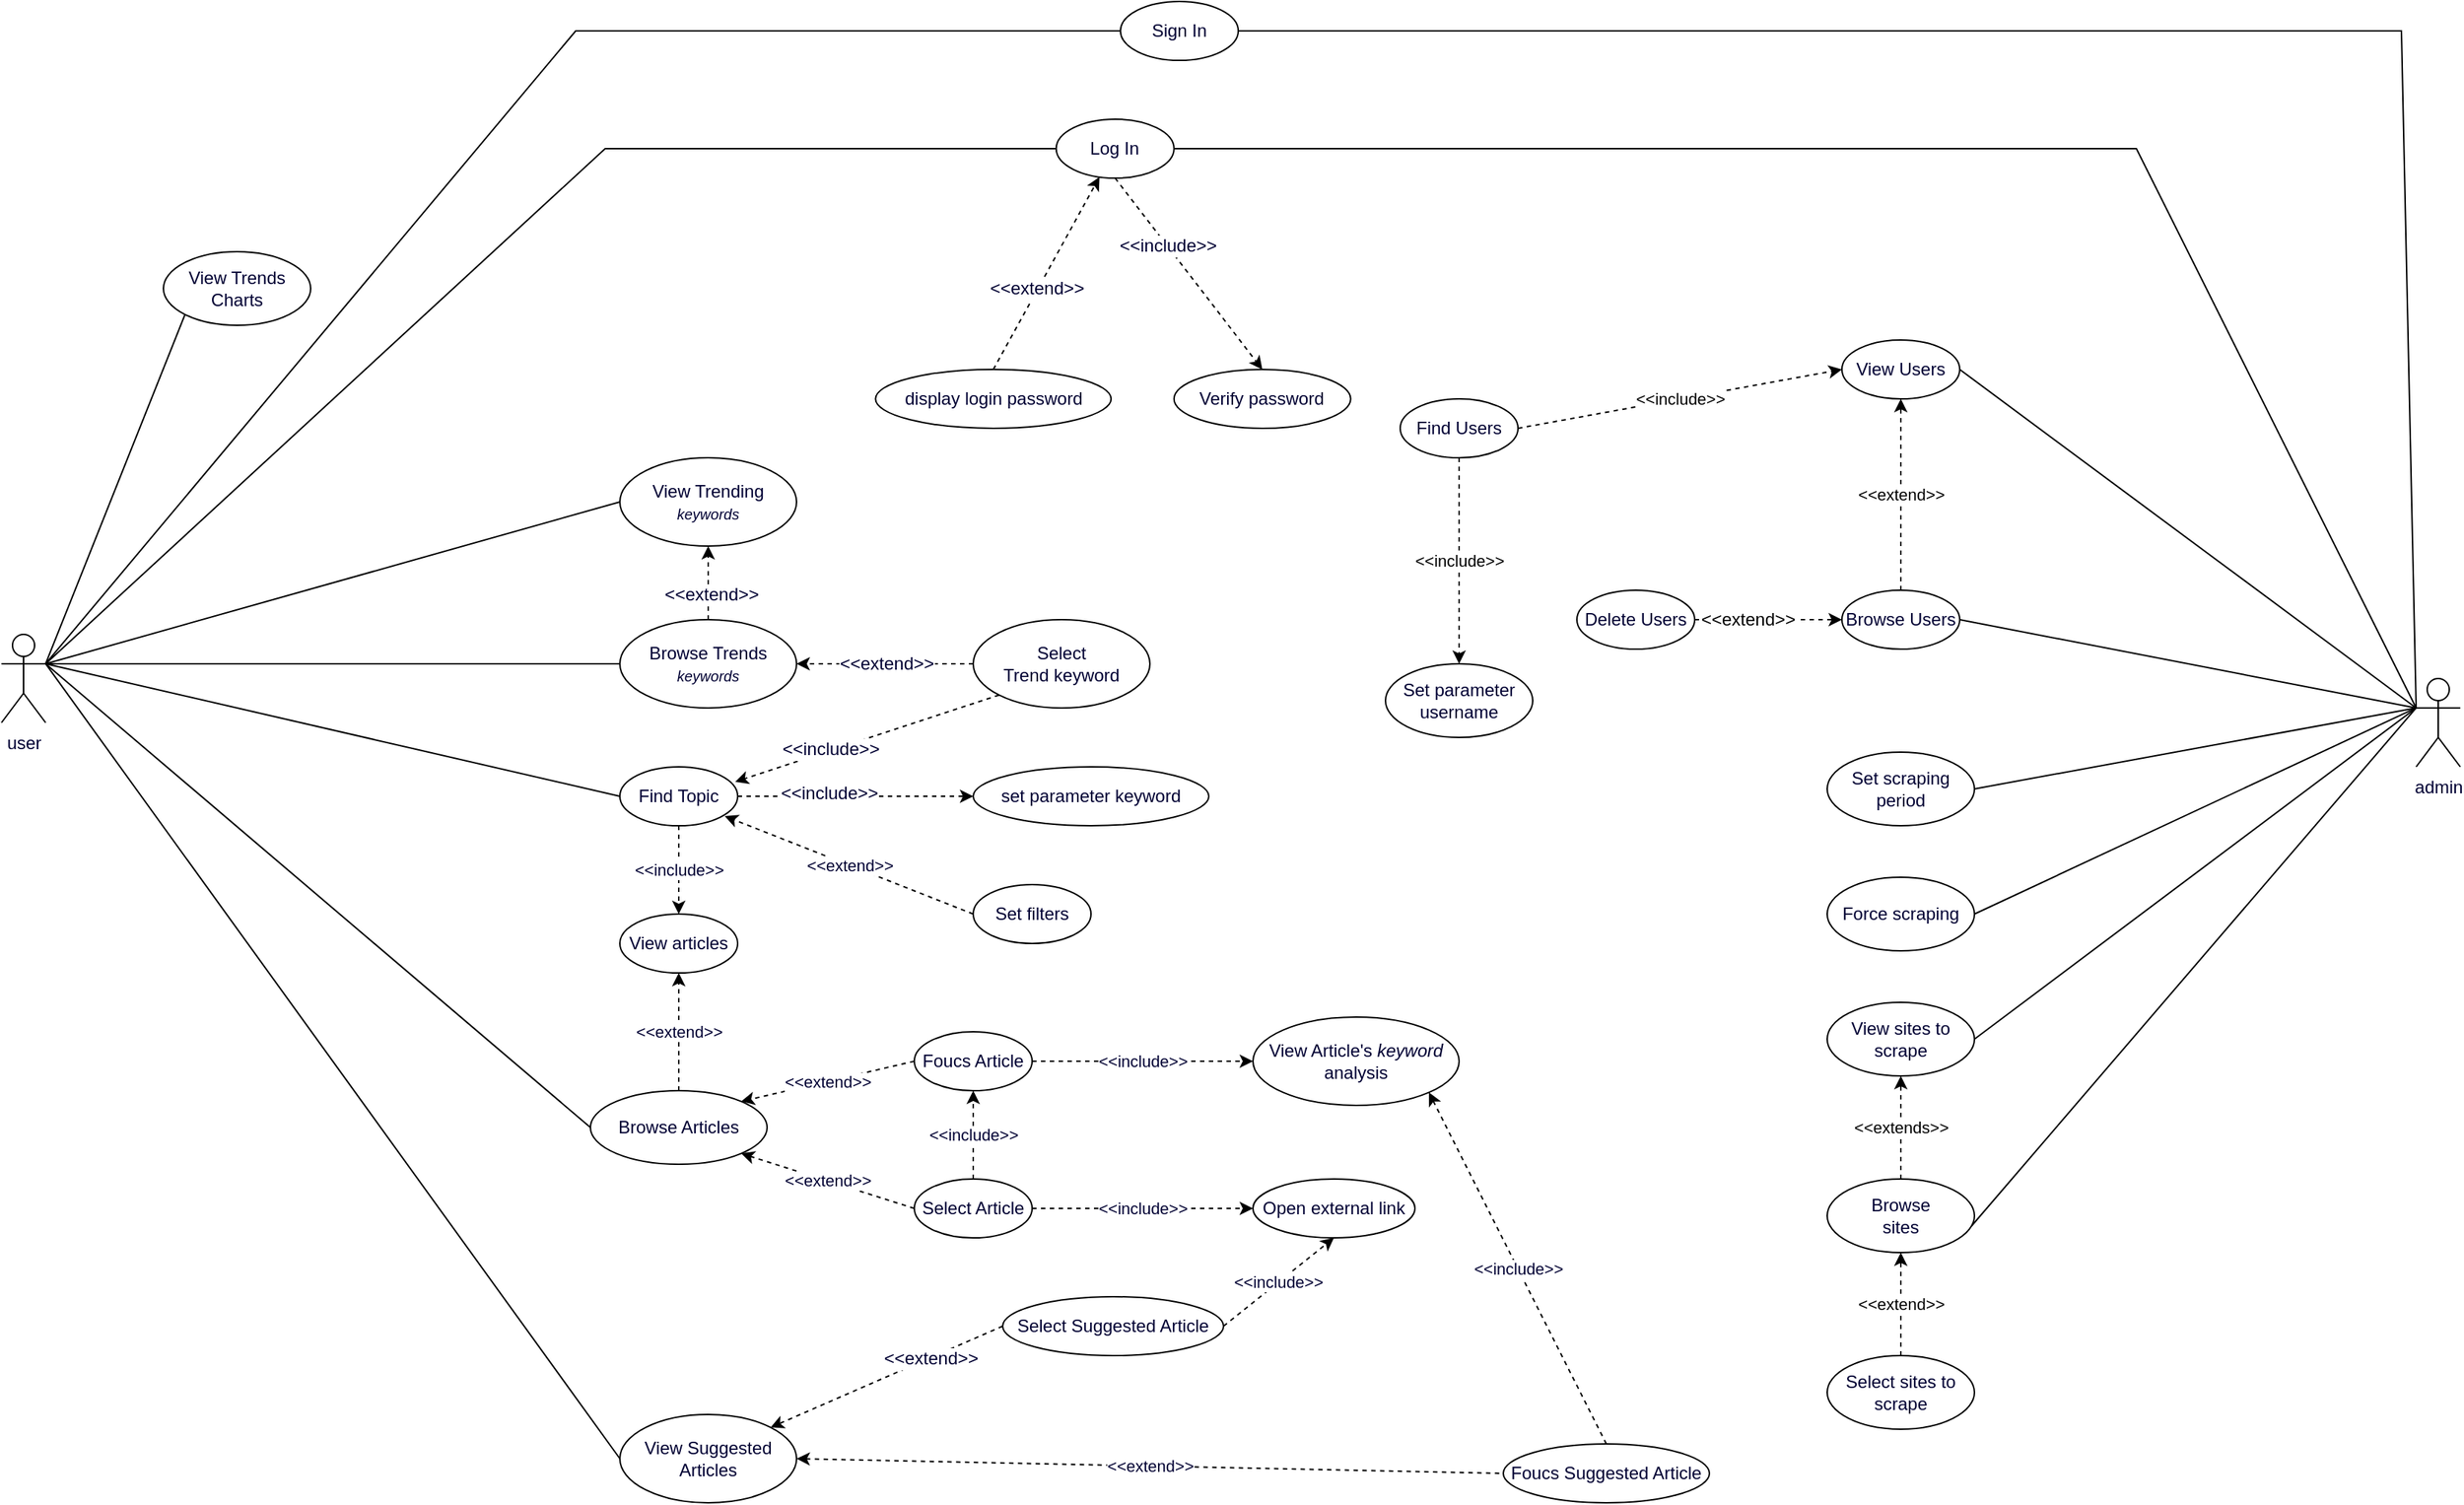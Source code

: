 <mxfile version="12.4.3" type="github" pages="1"><diagram id="ZAgGAIi3dmVIeflnCfv2" name="Page-1"><mxGraphModel dx="3718" dy="1674" grid="1" gridSize="10" guides="1" tooltips="1" connect="1" arrows="1" fold="1" page="1" pageScale="1" pageWidth="827" pageHeight="1169" math="0" shadow="0"><root><mxCell id="0"/><mxCell id="1" parent="0"/><mxCell id="CP3oCDRxCd9tqITZmoJh-10" style="rounded=0;orthogonalLoop=1;jettySize=auto;html=1;entryX=0;entryY=0.5;entryDx=0;entryDy=0;exitX=1;exitY=0.333;exitDx=0;exitDy=0;exitPerimeter=0;endArrow=none;endFill=0;fontColor=#000033;" parent="1" source="CP3oCDRxCd9tqITZmoJh-8" target="CP3oCDRxCd9tqITZmoJh-9" edge="1"><mxGeometry relative="1" as="geometry"><mxPoint x="100" y="280" as="sourcePoint"/><Array as="points"><mxPoint x="130" y="80"/></Array></mxGeometry></mxCell><mxCell id="CP3oCDRxCd9tqITZmoJh-12" style="edgeStyle=none;rounded=0;orthogonalLoop=1;jettySize=auto;html=1;exitX=1;exitY=0.333;exitDx=0;exitDy=0;exitPerimeter=0;entryX=0;entryY=0.5;entryDx=0;entryDy=0;endArrow=none;endFill=0;fontColor=#000033;" parent="1" source="CP3oCDRxCd9tqITZmoJh-8" target="CP3oCDRxCd9tqITZmoJh-11" edge="1"><mxGeometry relative="1" as="geometry"><Array as="points"><mxPoint x="150" y="160"/></Array></mxGeometry></mxCell><mxCell id="CP3oCDRxCd9tqITZmoJh-14" style="edgeStyle=none;rounded=0;orthogonalLoop=1;jettySize=auto;html=1;exitX=1;exitY=0.333;exitDx=0;exitDy=0;exitPerimeter=0;entryX=0;entryY=0.5;entryDx=0;entryDy=0;endArrow=none;endFill=0;fontColor=#000033;" parent="1" source="CP3oCDRxCd9tqITZmoJh-8" target="CP3oCDRxCd9tqITZmoJh-13" edge="1"><mxGeometry relative="1" as="geometry"/></mxCell><mxCell id="CP3oCDRxCd9tqITZmoJh-25" style="edgeStyle=none;rounded=0;orthogonalLoop=1;jettySize=auto;html=1;exitX=1;exitY=0.333;exitDx=0;exitDy=0;exitPerimeter=0;entryX=0;entryY=0.5;entryDx=0;entryDy=0;endArrow=none;endFill=0;fontColor=#000033;" parent="1" source="CP3oCDRxCd9tqITZmoJh-8" target="CP3oCDRxCd9tqITZmoJh-23" edge="1"><mxGeometry relative="1" as="geometry"/></mxCell><mxCell id="CP3oCDRxCd9tqITZmoJh-32" style="edgeStyle=none;rounded=0;orthogonalLoop=1;jettySize=auto;html=1;exitX=1;exitY=0.333;exitDx=0;exitDy=0;exitPerimeter=0;entryX=0;entryY=0.5;entryDx=0;entryDy=0;startArrow=none;startFill=0;endArrow=none;endFill=0;fontColor=#000033;" parent="1" source="CP3oCDRxCd9tqITZmoJh-8" target="CP3oCDRxCd9tqITZmoJh-31" edge="1"><mxGeometry relative="1" as="geometry"/></mxCell><mxCell id="CP3oCDRxCd9tqITZmoJh-45" style="edgeStyle=none;rounded=0;orthogonalLoop=1;jettySize=auto;html=1;exitX=1;exitY=0.333;exitDx=0;exitDy=0;exitPerimeter=0;entryX=0;entryY=0.5;entryDx=0;entryDy=0;startArrow=none;startFill=0;endArrow=none;endFill=0;fontColor=#000033;" parent="1" source="CP3oCDRxCd9tqITZmoJh-8" target="CP3oCDRxCd9tqITZmoJh-43" edge="1"><mxGeometry relative="1" as="geometry"/></mxCell><mxCell id="CP3oCDRxCd9tqITZmoJh-58" style="edgeStyle=none;rounded=0;orthogonalLoop=1;jettySize=auto;html=1;exitX=1;exitY=0.333;exitDx=0;exitDy=0;exitPerimeter=0;entryX=0;entryY=0.5;entryDx=0;entryDy=0;startArrow=none;startFill=0;endArrow=none;endFill=0;fontColor=#000033;" parent="1" source="CP3oCDRxCd9tqITZmoJh-8" target="CP3oCDRxCd9tqITZmoJh-57" edge="1"><mxGeometry relative="1" as="geometry"/></mxCell><mxCell id="CP3oCDRxCd9tqITZmoJh-69" style="edgeStyle=none;rounded=0;orthogonalLoop=1;jettySize=auto;html=1;exitX=1;exitY=0.333;exitDx=0;exitDy=0;exitPerimeter=0;entryX=0;entryY=1;entryDx=0;entryDy=0;startArrow=none;startFill=0;endArrow=none;endFill=0;fontColor=#000033;" parent="1" source="CP3oCDRxCd9tqITZmoJh-8" target="CP3oCDRxCd9tqITZmoJh-68" edge="1"><mxGeometry relative="1" as="geometry"/></mxCell><mxCell id="CP3oCDRxCd9tqITZmoJh-8" value="user" style="shape=umlActor;verticalLabelPosition=bottom;labelBackgroundColor=#ffffff;verticalAlign=top;html=1;fontColor=#000033;" parent="1" vertex="1"><mxGeometry x="-260" y="490" width="30" height="60" as="geometry"/></mxCell><mxCell id="CP3oCDRxCd9tqITZmoJh-9" value="Sign In" style="ellipse;whiteSpace=wrap;html=1;fontColor=#000033;" parent="1" vertex="1"><mxGeometry x="500" y="60" width="80" height="40" as="geometry"/></mxCell><mxCell id="CP3oCDRxCd9tqITZmoJh-16" style="edgeStyle=none;rounded=0;orthogonalLoop=1;jettySize=auto;html=1;exitX=0.5;exitY=1;exitDx=0;exitDy=0;entryX=0.5;entryY=0;entryDx=0;entryDy=0;dashed=1;fontColor=#000033;" parent="1" source="CP3oCDRxCd9tqITZmoJh-11" target="CP3oCDRxCd9tqITZmoJh-15" edge="1"><mxGeometry relative="1" as="geometry"/></mxCell><mxCell id="CP3oCDRxCd9tqITZmoJh-17" value="&amp;lt;&amp;lt;include&amp;gt;&amp;gt;" style="text;html=1;align=center;verticalAlign=middle;resizable=0;points=[];;labelBackgroundColor=#ffffff;fontColor=#000033;" parent="CP3oCDRxCd9tqITZmoJh-16" vertex="1" connectable="0"><mxGeometry x="-0.295" relative="1" as="geometry"><mxPoint as="offset"/></mxGeometry></mxCell><mxCell id="CP3oCDRxCd9tqITZmoJh-11" value="Log In" style="ellipse;whiteSpace=wrap;html=1;fontColor=#000033;" parent="1" vertex="1"><mxGeometry x="456.36" y="140" width="80" height="40" as="geometry"/></mxCell><mxCell id="CP3oCDRxCd9tqITZmoJh-13" value="&lt;div&gt;View Trending&lt;/div&gt;&lt;i&gt;&lt;font style=&quot;font-size: 10px&quot;&gt;keywords&lt;/font&gt;&lt;/i&gt;" style="ellipse;whiteSpace=wrap;html=1;fontColor=#000033;" parent="1" vertex="1"><mxGeometry x="160" y="370" width="120" height="60" as="geometry"/></mxCell><mxCell id="CP3oCDRxCd9tqITZmoJh-15" value="Verify password" style="ellipse;whiteSpace=wrap;html=1;fontColor=#000033;" parent="1" vertex="1"><mxGeometry x="536.36" y="310" width="120" height="40" as="geometry"/></mxCell><mxCell id="CP3oCDRxCd9tqITZmoJh-20" style="edgeStyle=none;rounded=0;orthogonalLoop=1;jettySize=auto;html=1;exitX=0.5;exitY=0;exitDx=0;exitDy=0;dashed=1;fontColor=#000033;" parent="1" source="CP3oCDRxCd9tqITZmoJh-18" target="CP3oCDRxCd9tqITZmoJh-11" edge="1"><mxGeometry relative="1" as="geometry"/></mxCell><mxCell id="CP3oCDRxCd9tqITZmoJh-21" value="&amp;lt;&amp;lt;extend&amp;gt;&amp;gt;" style="text;html=1;align=center;verticalAlign=middle;resizable=0;points=[];;labelBackgroundColor=#ffffff;fontColor=#000033;" parent="CP3oCDRxCd9tqITZmoJh-20" vertex="1" connectable="0"><mxGeometry x="-0.163" y="1" relative="1" as="geometry"><mxPoint as="offset"/></mxGeometry></mxCell><mxCell id="CP3oCDRxCd9tqITZmoJh-18" value="display login password" style="ellipse;whiteSpace=wrap;html=1;fontColor=#000033;" parent="1" vertex="1"><mxGeometry x="333.65" y="310" width="160" height="40" as="geometry"/></mxCell><mxCell id="CP3oCDRxCd9tqITZmoJh-24" style="edgeStyle=none;rounded=0;orthogonalLoop=1;jettySize=auto;html=1;exitX=0.5;exitY=0;exitDx=0;exitDy=0;entryX=0.5;entryY=1;entryDx=0;entryDy=0;dashed=1;fontColor=#000033;" parent="1" source="CP3oCDRxCd9tqITZmoJh-23" target="CP3oCDRxCd9tqITZmoJh-13" edge="1"><mxGeometry relative="1" as="geometry"/></mxCell><mxCell id="CP3oCDRxCd9tqITZmoJh-26" value="&amp;lt;&amp;lt;extend&amp;gt;&amp;gt;" style="text;html=1;align=center;verticalAlign=middle;resizable=0;points=[];;labelBackgroundColor=#ffffff;fontColor=#000033;" parent="CP3oCDRxCd9tqITZmoJh-24" vertex="1" connectable="0"><mxGeometry x="-0.316" y="-2" relative="1" as="geometry"><mxPoint as="offset"/></mxGeometry></mxCell><mxCell id="CP3oCDRxCd9tqITZmoJh-23" value="&lt;div&gt;Browse Trends&lt;/div&gt;&lt;i&gt;&lt;font style=&quot;font-size: 10px&quot;&gt;keywords&lt;/font&gt;&lt;/i&gt;" style="ellipse;whiteSpace=wrap;html=1;fontColor=#000033;" parent="1" vertex="1"><mxGeometry x="160" y="480" width="120" height="60" as="geometry"/></mxCell><mxCell id="CP3oCDRxCd9tqITZmoJh-28" style="edgeStyle=none;rounded=0;orthogonalLoop=1;jettySize=auto;html=1;exitX=0;exitY=0.5;exitDx=0;exitDy=0;entryX=1;entryY=0.5;entryDx=0;entryDy=0;endArrow=classic;endFill=1;startArrow=none;startFill=0;dashed=1;fontColor=#000033;" parent="1" source="CP3oCDRxCd9tqITZmoJh-27" target="CP3oCDRxCd9tqITZmoJh-23" edge="1"><mxGeometry relative="1" as="geometry"/></mxCell><mxCell id="CP3oCDRxCd9tqITZmoJh-30" value="&amp;lt;&amp;lt;extend&amp;gt;&amp;gt;" style="text;html=1;align=center;verticalAlign=middle;resizable=0;points=[];;labelBackgroundColor=#ffffff;fontColor=#000033;" parent="CP3oCDRxCd9tqITZmoJh-28" vertex="1" connectable="0"><mxGeometry x="0.286" y="2" relative="1" as="geometry"><mxPoint x="17.5" y="-2" as="offset"/></mxGeometry></mxCell><mxCell id="CP3oCDRxCd9tqITZmoJh-33" style="edgeStyle=none;rounded=0;orthogonalLoop=1;jettySize=auto;html=1;exitX=0;exitY=1;exitDx=0;exitDy=0;entryX=0.979;entryY=0.254;entryDx=0;entryDy=0;entryPerimeter=0;startArrow=none;startFill=0;endArrow=classic;endFill=1;dashed=1;fontColor=#000033;" parent="1" source="CP3oCDRxCd9tqITZmoJh-27" target="CP3oCDRxCd9tqITZmoJh-31" edge="1"><mxGeometry relative="1" as="geometry"/></mxCell><mxCell id="CP3oCDRxCd9tqITZmoJh-39" value="&amp;lt;&amp;lt;include&amp;gt;&amp;gt;" style="text;html=1;align=center;verticalAlign=middle;resizable=0;points=[];;labelBackgroundColor=#ffffff;fontColor=#000033;" parent="CP3oCDRxCd9tqITZmoJh-33" vertex="1" connectable="0"><mxGeometry x="0.285" y="-1" relative="1" as="geometry"><mxPoint as="offset"/></mxGeometry></mxCell><mxCell id="CP3oCDRxCd9tqITZmoJh-27" value="&lt;div&gt;Select&lt;/div&gt;&lt;font style=&quot;font-size: 12px&quot;&gt;Trend keyword&lt;br&gt;&lt;/font&gt;" style="ellipse;whiteSpace=wrap;html=1;fontColor=#000033;" parent="1" vertex="1"><mxGeometry x="400" y="480" width="120" height="60" as="geometry"/></mxCell><mxCell id="CP3oCDRxCd9tqITZmoJh-37" style="edgeStyle=none;rounded=0;orthogonalLoop=1;jettySize=auto;html=1;exitX=1;exitY=0.5;exitDx=0;exitDy=0;startArrow=none;startFill=0;endArrow=classic;endFill=1;dashed=1;fontColor=#000033;" parent="1" source="CP3oCDRxCd9tqITZmoJh-31" target="CP3oCDRxCd9tqITZmoJh-34" edge="1"><mxGeometry relative="1" as="geometry"/></mxCell><mxCell id="CP3oCDRxCd9tqITZmoJh-40" value="&amp;lt;&amp;lt;include&amp;gt;&amp;gt;" style="text;html=1;align=center;verticalAlign=middle;resizable=0;points=[];;labelBackgroundColor=#ffffff;fontColor=#000033;" parent="CP3oCDRxCd9tqITZmoJh-37" vertex="1" connectable="0"><mxGeometry x="-0.225" y="2" relative="1" as="geometry"><mxPoint as="offset"/></mxGeometry></mxCell><mxCell id="CP3oCDRxCd9tqITZmoJh-42" value="&amp;lt;&amp;lt;include&amp;gt;&amp;gt;" style="edgeStyle=none;rounded=0;orthogonalLoop=1;jettySize=auto;html=1;exitX=0.5;exitY=1;exitDx=0;exitDy=0;entryX=0.5;entryY=0;entryDx=0;entryDy=0;dashed=1;startArrow=none;startFill=0;endArrow=classic;endFill=1;fontColor=#000033;" parent="1" source="CP3oCDRxCd9tqITZmoJh-31" target="CP3oCDRxCd9tqITZmoJh-41" edge="1"><mxGeometry relative="1" as="geometry"/></mxCell><mxCell id="CP3oCDRxCd9tqITZmoJh-31" value="Find Topic" style="ellipse;whiteSpace=wrap;html=1;fontColor=#000033;" parent="1" vertex="1"><mxGeometry x="160" y="580" width="80" height="40" as="geometry"/></mxCell><mxCell id="CP3oCDRxCd9tqITZmoJh-34" value="set parameter keyword" style="ellipse;whiteSpace=wrap;html=1;fontColor=#000033;" parent="1" vertex="1"><mxGeometry x="400" y="580" width="160" height="40" as="geometry"/></mxCell><mxCell id="CP3oCDRxCd9tqITZmoJh-38" value="&amp;lt;&amp;lt;extend&amp;gt;&amp;gt;" style="edgeStyle=none;rounded=0;orthogonalLoop=1;jettySize=auto;html=1;exitX=0;exitY=0.5;exitDx=0;exitDy=0;startArrow=none;startFill=0;endArrow=classic;endFill=1;dashed=1;fontColor=#000033;" parent="1" source="CP3oCDRxCd9tqITZmoJh-35" edge="1"><mxGeometry relative="1" as="geometry"><mxPoint x="400" y="681" as="sourcePoint"/><mxPoint x="231.235" y="613.494" as="targetPoint"/></mxGeometry></mxCell><mxCell id="CP3oCDRxCd9tqITZmoJh-35" value="Set filters" style="ellipse;whiteSpace=wrap;html=1;fontColor=#000033;" parent="1" vertex="1"><mxGeometry x="400" y="660" width="80" height="40" as="geometry"/></mxCell><mxCell id="CP3oCDRxCd9tqITZmoJh-41" value="View articles" style="ellipse;whiteSpace=wrap;html=1;fontColor=#000033;" parent="1" vertex="1"><mxGeometry x="160" y="680" width="80" height="40" as="geometry"/></mxCell><mxCell id="CP3oCDRxCd9tqITZmoJh-44" value="&amp;lt;&amp;lt;extend&amp;gt;&amp;gt;" style="edgeStyle=none;rounded=0;orthogonalLoop=1;jettySize=auto;html=1;exitX=0.5;exitY=0;exitDx=0;exitDy=0;dashed=1;startArrow=none;startFill=0;endArrow=classic;endFill=1;fontColor=#000033;" parent="1" source="CP3oCDRxCd9tqITZmoJh-43" target="CP3oCDRxCd9tqITZmoJh-41" edge="1"><mxGeometry relative="1" as="geometry"/></mxCell><mxCell id="CP3oCDRxCd9tqITZmoJh-43" value="Browse Articles" style="ellipse;whiteSpace=wrap;html=1;fontColor=#000033;" parent="1" vertex="1"><mxGeometry x="140" y="800" width="120" height="50" as="geometry"/></mxCell><mxCell id="CP3oCDRxCd9tqITZmoJh-47" value="&amp;lt;&amp;lt;extend&amp;gt;&amp;gt;" style="rounded=0;orthogonalLoop=1;jettySize=auto;html=1;exitX=0;exitY=0.5;exitDx=0;exitDy=0;entryX=1;entryY=0;entryDx=0;entryDy=0;startArrow=none;startFill=0;endArrow=classic;endFill=1;dashed=1;fontColor=#000033;" parent="1" source="CP3oCDRxCd9tqITZmoJh-46" target="CP3oCDRxCd9tqITZmoJh-43" edge="1"><mxGeometry relative="1" as="geometry"/></mxCell><mxCell id="CP3oCDRxCd9tqITZmoJh-52" value="&amp;lt;&amp;lt;include&amp;gt;&amp;gt;" style="edgeStyle=none;rounded=0;orthogonalLoop=1;jettySize=auto;html=1;exitX=1;exitY=0.5;exitDx=0;exitDy=0;entryX=0;entryY=0.5;entryDx=0;entryDy=0;dashed=1;startArrow=none;startFill=0;endArrow=classic;endFill=1;fontColor=#000033;" parent="1" source="CP3oCDRxCd9tqITZmoJh-46" target="CP3oCDRxCd9tqITZmoJh-51" edge="1"><mxGeometry relative="1" as="geometry"/></mxCell><mxCell id="CP3oCDRxCd9tqITZmoJh-46" value="Foucs Article" style="ellipse;whiteSpace=wrap;html=1;fontColor=#000033;" parent="1" vertex="1"><mxGeometry x="360" y="760" width="80" height="40" as="geometry"/></mxCell><mxCell id="CP3oCDRxCd9tqITZmoJh-49" value="&amp;lt;&amp;lt;include&amp;gt;&amp;gt;" style="edgeStyle=none;rounded=0;orthogonalLoop=1;jettySize=auto;html=1;exitX=0.5;exitY=0;exitDx=0;exitDy=0;dashed=1;startArrow=none;startFill=0;endArrow=classic;endFill=1;fontColor=#000033;" parent="1" source="CP3oCDRxCd9tqITZmoJh-48" target="CP3oCDRxCd9tqITZmoJh-46" edge="1"><mxGeometry relative="1" as="geometry"/></mxCell><mxCell id="CP3oCDRxCd9tqITZmoJh-50" value="&amp;lt;&amp;lt;extend&amp;gt;&amp;gt;" style="edgeStyle=none;rounded=0;orthogonalLoop=1;jettySize=auto;html=1;exitX=0;exitY=0.5;exitDx=0;exitDy=0;entryX=1;entryY=1;entryDx=0;entryDy=0;dashed=1;startArrow=none;startFill=0;endArrow=classic;endFill=1;fontColor=#000033;" parent="1" source="CP3oCDRxCd9tqITZmoJh-48" target="CP3oCDRxCd9tqITZmoJh-43" edge="1"><mxGeometry relative="1" as="geometry"/></mxCell><mxCell id="CP3oCDRxCd9tqITZmoJh-55" value="&amp;lt;&amp;lt;include&amp;gt;&amp;gt;" style="edgeStyle=none;rounded=0;orthogonalLoop=1;jettySize=auto;html=1;exitX=1;exitY=0.5;exitDx=0;exitDy=0;dashed=1;startArrow=none;startFill=0;endArrow=classic;endFill=1;fontColor=#000033;" parent="1" source="CP3oCDRxCd9tqITZmoJh-48" target="CP3oCDRxCd9tqITZmoJh-54" edge="1"><mxGeometry relative="1" as="geometry"/></mxCell><mxCell id="CP3oCDRxCd9tqITZmoJh-48" value="Select Article" style="ellipse;whiteSpace=wrap;html=1;fontColor=#000033;" parent="1" vertex="1"><mxGeometry x="360" y="860" width="80" height="40" as="geometry"/></mxCell><mxCell id="CP3oCDRxCd9tqITZmoJh-51" value="View Article's &lt;i&gt;keyword &lt;/i&gt;analysis" style="ellipse;whiteSpace=wrap;html=1;fontColor=#000033;" parent="1" vertex="1"><mxGeometry x="590" y="750" width="140" height="60" as="geometry"/></mxCell><mxCell id="CP3oCDRxCd9tqITZmoJh-54" value="Open external link" style="ellipse;whiteSpace=wrap;html=1;fontColor=#000033;" parent="1" vertex="1"><mxGeometry x="590" y="860" width="110" height="40" as="geometry"/></mxCell><mxCell id="CP3oCDRxCd9tqITZmoJh-61" value="&amp;lt;&amp;lt;extend&amp;gt;&amp;gt;" style="edgeStyle=none;rounded=0;orthogonalLoop=1;jettySize=auto;html=1;exitX=1;exitY=0.5;exitDx=0;exitDy=0;entryX=0;entryY=0.5;entryDx=0;entryDy=0;startArrow=classic;startFill=1;endArrow=none;endFill=0;dashed=1;fontColor=#000033;" parent="1" source="CP3oCDRxCd9tqITZmoJh-57" target="CP3oCDRxCd9tqITZmoJh-60" edge="1"><mxGeometry relative="1" as="geometry"/></mxCell><mxCell id="CP3oCDRxCd9tqITZmoJh-57" value="&lt;div&gt;View Suggested&lt;/div&gt;&lt;div&gt;Articles&lt;br&gt;&lt;/div&gt;&lt;i&gt;&lt;font style=&quot;font-size: 10px&quot;&gt;&lt;/font&gt;&lt;/i&gt;" style="ellipse;whiteSpace=wrap;html=1;fontColor=#000033;" parent="1" vertex="1"><mxGeometry x="160" y="1020" width="120" height="60" as="geometry"/></mxCell><mxCell id="CP3oCDRxCd9tqITZmoJh-62" value="&amp;lt;&amp;lt;include&amp;gt;&amp;gt;" style="edgeStyle=none;rounded=0;orthogonalLoop=1;jettySize=auto;html=1;exitX=0.5;exitY=0;exitDx=0;exitDy=0;entryX=1;entryY=1;entryDx=0;entryDy=0;dashed=1;startArrow=none;startFill=0;endArrow=classic;endFill=1;fontColor=#000033;" parent="1" source="CP3oCDRxCd9tqITZmoJh-60" target="CP3oCDRxCd9tqITZmoJh-51" edge="1"><mxGeometry relative="1" as="geometry"/></mxCell><mxCell id="CP3oCDRxCd9tqITZmoJh-60" value="Foucs Suggested Article" style="ellipse;whiteSpace=wrap;html=1;fontColor=#000033;" parent="1" vertex="1"><mxGeometry x="760" y="1040" width="140" height="40" as="geometry"/></mxCell><mxCell id="CP3oCDRxCd9tqITZmoJh-65" style="edgeStyle=none;rounded=0;orthogonalLoop=1;jettySize=auto;html=1;exitX=0;exitY=0.5;exitDx=0;exitDy=0;entryX=1;entryY=0;entryDx=0;entryDy=0;dashed=1;startArrow=none;startFill=0;endArrow=classic;endFill=1;fontColor=#000033;" parent="1" source="CP3oCDRxCd9tqITZmoJh-63" target="CP3oCDRxCd9tqITZmoJh-57" edge="1"><mxGeometry relative="1" as="geometry"/></mxCell><mxCell id="CP3oCDRxCd9tqITZmoJh-66" value="&amp;lt;&amp;lt;extend&amp;gt;&amp;gt;" style="text;html=1;align=center;verticalAlign=middle;resizable=0;points=[];;labelBackgroundColor=#ffffff;fontColor=#000033;" parent="CP3oCDRxCd9tqITZmoJh-65" vertex="1" connectable="0"><mxGeometry x="-0.377" relative="1" as="geometry"><mxPoint as="offset"/></mxGeometry></mxCell><mxCell id="CP3oCDRxCd9tqITZmoJh-67" value="&amp;lt;&amp;lt;include&amp;gt;&amp;gt;" style="edgeStyle=none;rounded=0;orthogonalLoop=1;jettySize=auto;html=1;exitX=1;exitY=0.5;exitDx=0;exitDy=0;entryX=0.5;entryY=1;entryDx=0;entryDy=0;dashed=1;startArrow=none;startFill=0;endArrow=classic;endFill=1;fontColor=#000033;" parent="1" source="CP3oCDRxCd9tqITZmoJh-63" target="CP3oCDRxCd9tqITZmoJh-54" edge="1"><mxGeometry relative="1" as="geometry"/></mxCell><mxCell id="CP3oCDRxCd9tqITZmoJh-63" value="Select Suggested Article" style="ellipse;whiteSpace=wrap;html=1;fontColor=#000033;" parent="1" vertex="1"><mxGeometry x="420" y="940" width="150" height="40" as="geometry"/></mxCell><mxCell id="CP3oCDRxCd9tqITZmoJh-68" value="&lt;div&gt;View Trends&lt;/div&gt;&lt;div&gt;Charts&lt;br&gt;&lt;/div&gt;" style="ellipse;whiteSpace=wrap;html=1;fontColor=#000033;" parent="1" vertex="1"><mxGeometry x="-150" y="230" width="100" height="50" as="geometry"/></mxCell><mxCell id="CP3oCDRxCd9tqITZmoJh-74" style="edgeStyle=none;rounded=0;orthogonalLoop=1;jettySize=auto;html=1;exitX=0;exitY=0.333;exitDx=0;exitDy=0;exitPerimeter=0;entryX=1;entryY=0.5;entryDx=0;entryDy=0;labelBackgroundColor=#000033;startArrow=none;startFill=0;endArrow=none;endFill=0;fontColor=#000033;" parent="1" source="CP3oCDRxCd9tqITZmoJh-70" target="CP3oCDRxCd9tqITZmoJh-73" edge="1"><mxGeometry relative="1" as="geometry"/></mxCell><mxCell id="CP3oCDRxCd9tqITZmoJh-76" style="edgeStyle=none;rounded=0;orthogonalLoop=1;jettySize=auto;html=1;exitX=0;exitY=0.333;exitDx=0;exitDy=0;exitPerimeter=0;entryX=1;entryY=0.5;entryDx=0;entryDy=0;labelBackgroundColor=#000033;startArrow=none;startFill=0;endArrow=none;endFill=0;fontColor=#000033;" parent="1" source="CP3oCDRxCd9tqITZmoJh-70" target="CP3oCDRxCd9tqITZmoJh-75" edge="1"><mxGeometry relative="1" as="geometry"/></mxCell><mxCell id="27m-Bh1FoH7Uecb6Px1l-12" style="edgeStyle=none;rounded=0;orthogonalLoop=1;jettySize=auto;html=1;exitX=0;exitY=0.333;exitDx=0;exitDy=0;exitPerimeter=0;entryX=1;entryY=0.5;entryDx=0;entryDy=0;endArrow=none;endFill=0;" edge="1" parent="1" source="CP3oCDRxCd9tqITZmoJh-70" target="27m-Bh1FoH7Uecb6Px1l-11"><mxGeometry relative="1" as="geometry"/></mxCell><mxCell id="27m-Bh1FoH7Uecb6Px1l-14" style="edgeStyle=none;rounded=0;orthogonalLoop=1;jettySize=auto;html=1;exitX=0;exitY=0.333;exitDx=0;exitDy=0;exitPerimeter=0;endArrow=none;endFill=0;entryX=1;entryY=0.5;entryDx=0;entryDy=0;" edge="1" parent="1" source="CP3oCDRxCd9tqITZmoJh-70" target="27m-Bh1FoH7Uecb6Px1l-13"><mxGeometry relative="1" as="geometry"/></mxCell><mxCell id="27m-Bh1FoH7Uecb6Px1l-16" style="edgeStyle=none;rounded=0;orthogonalLoop=1;jettySize=auto;html=1;exitX=0;exitY=0.333;exitDx=0;exitDy=0;exitPerimeter=0;entryX=1;entryY=0.5;entryDx=0;entryDy=0;endArrow=none;endFill=0;" edge="1" parent="1" source="CP3oCDRxCd9tqITZmoJh-70" target="27m-Bh1FoH7Uecb6Px1l-15"><mxGeometry relative="1" as="geometry"/></mxCell><mxCell id="27m-Bh1FoH7Uecb6Px1l-19" style="edgeStyle=none;rounded=0;orthogonalLoop=1;jettySize=auto;html=1;exitX=0;exitY=0.333;exitDx=0;exitDy=0;exitPerimeter=0;entryX=0.98;entryY=0.64;entryDx=0;entryDy=0;entryPerimeter=0;startArrow=none;startFill=0;endArrow=none;endFill=0;" edge="1" parent="1" source="CP3oCDRxCd9tqITZmoJh-70" target="27m-Bh1FoH7Uecb6Px1l-17"><mxGeometry relative="1" as="geometry"/></mxCell><mxCell id="27m-Bh1FoH7Uecb6Px1l-23" style="edgeStyle=none;rounded=0;orthogonalLoop=1;jettySize=auto;html=1;exitX=0;exitY=0.333;exitDx=0;exitDy=0;exitPerimeter=0;startArrow=none;startFill=0;endArrow=none;endFill=0;entryX=1;entryY=0.5;entryDx=0;entryDy=0;" edge="1" parent="1" source="CP3oCDRxCd9tqITZmoJh-70" target="CP3oCDRxCd9tqITZmoJh-9"><mxGeometry relative="1" as="geometry"><mxPoint x="750" y="80" as="targetPoint"/><Array as="points"><mxPoint x="1370" y="80"/></Array></mxGeometry></mxCell><mxCell id="27m-Bh1FoH7Uecb6Px1l-24" style="edgeStyle=none;rounded=0;orthogonalLoop=1;jettySize=auto;html=1;exitX=0;exitY=0.333;exitDx=0;exitDy=0;exitPerimeter=0;entryX=1;entryY=0.5;entryDx=0;entryDy=0;startArrow=none;startFill=0;endArrow=none;endFill=0;" edge="1" parent="1" source="CP3oCDRxCd9tqITZmoJh-70" target="CP3oCDRxCd9tqITZmoJh-11"><mxGeometry relative="1" as="geometry"><Array as="points"><mxPoint x="1190" y="160"/></Array></mxGeometry></mxCell><mxCell id="CP3oCDRxCd9tqITZmoJh-70" value="admin" style="shape=umlActor;verticalLabelPosition=bottom;labelBackgroundColor=#ffffff;verticalAlign=top;html=1;outlineConnect=0;fontColor=#000033;" parent="1" vertex="1"><mxGeometry x="1380" y="520" width="30" height="60" as="geometry"/></mxCell><mxCell id="CP3oCDRxCd9tqITZmoJh-73" value="View Users" style="ellipse;whiteSpace=wrap;html=1;fontColor=#000033;" parent="1" vertex="1"><mxGeometry x="990" y="290" width="80" height="40" as="geometry"/></mxCell><mxCell id="27m-Bh1FoH7Uecb6Px1l-1" value="&amp;lt;&amp;lt;extend&amp;gt;&amp;gt;" style="edgeStyle=orthogonalEdgeStyle;rounded=0;orthogonalLoop=1;jettySize=auto;html=1;exitX=0.5;exitY=0;exitDx=0;exitDy=0;entryX=0.5;entryY=1;entryDx=0;entryDy=0;dashed=1;" edge="1" parent="1" source="CP3oCDRxCd9tqITZmoJh-75" target="CP3oCDRxCd9tqITZmoJh-73"><mxGeometry relative="1" as="geometry"/></mxCell><mxCell id="CP3oCDRxCd9tqITZmoJh-75" value="Browse Users" style="ellipse;whiteSpace=wrap;html=1;fontColor=#000033;" parent="1" vertex="1"><mxGeometry x="990" y="460" width="80" height="40" as="geometry"/></mxCell><mxCell id="27m-Bh1FoH7Uecb6Px1l-3" style="edgeStyle=orthogonalEdgeStyle;rounded=0;orthogonalLoop=1;jettySize=auto;html=1;exitX=1;exitY=0.5;exitDx=0;exitDy=0;dashed=1;" edge="1" parent="1" source="27m-Bh1FoH7Uecb6Px1l-2" target="CP3oCDRxCd9tqITZmoJh-75"><mxGeometry relative="1" as="geometry"/></mxCell><mxCell id="27m-Bh1FoH7Uecb6Px1l-4" value="&amp;lt;&amp;lt;extend&amp;gt;&amp;gt;" style="text;html=1;align=center;verticalAlign=middle;resizable=0;points=[];;labelBackgroundColor=#ffffff;" vertex="1" connectable="0" parent="27m-Bh1FoH7Uecb6Px1l-3"><mxGeometry x="-0.282" relative="1" as="geometry"><mxPoint as="offset"/></mxGeometry></mxCell><mxCell id="27m-Bh1FoH7Uecb6Px1l-2" value="Delete Users" style="ellipse;whiteSpace=wrap;html=1;fontColor=#000033;" vertex="1" parent="1"><mxGeometry x="810" y="460" width="80" height="40" as="geometry"/></mxCell><mxCell id="27m-Bh1FoH7Uecb6Px1l-6" value="&amp;lt;&amp;lt;include&amp;gt;&amp;gt;" style="rounded=0;orthogonalLoop=1;jettySize=auto;html=1;exitX=1;exitY=0.5;exitDx=0;exitDy=0;entryX=0;entryY=0.5;entryDx=0;entryDy=0;dashed=1;" edge="1" parent="1" source="27m-Bh1FoH7Uecb6Px1l-5" target="CP3oCDRxCd9tqITZmoJh-73"><mxGeometry relative="1" as="geometry"/></mxCell><mxCell id="27m-Bh1FoH7Uecb6Px1l-10" value="&amp;lt;&amp;lt;include&amp;gt;&amp;gt;" style="edgeStyle=none;rounded=0;orthogonalLoop=1;jettySize=auto;html=1;exitX=0.5;exitY=1;exitDx=0;exitDy=0;entryX=0.5;entryY=0;entryDx=0;entryDy=0;dashed=1;" edge="1" parent="1" source="27m-Bh1FoH7Uecb6Px1l-5" target="27m-Bh1FoH7Uecb6Px1l-7"><mxGeometry relative="1" as="geometry"/></mxCell><mxCell id="27m-Bh1FoH7Uecb6Px1l-5" value="Find Users" style="ellipse;whiteSpace=wrap;html=1;fontColor=#000033;" vertex="1" parent="1"><mxGeometry x="690" y="330" width="80" height="40" as="geometry"/></mxCell><mxCell id="27m-Bh1FoH7Uecb6Px1l-7" value="Set parameter username" style="ellipse;whiteSpace=wrap;html=1;fontColor=#000033;" vertex="1" parent="1"><mxGeometry x="680" y="510" width="100" height="50" as="geometry"/></mxCell><mxCell id="27m-Bh1FoH7Uecb6Px1l-11" value="Set scraping period" style="ellipse;whiteSpace=wrap;html=1;fontColor=#000033;" vertex="1" parent="1"><mxGeometry x="980" y="570" width="100" height="50" as="geometry"/></mxCell><mxCell id="27m-Bh1FoH7Uecb6Px1l-13" value="Force scraping " style="ellipse;whiteSpace=wrap;html=1;fontColor=#000033;" vertex="1" parent="1"><mxGeometry x="980" y="655" width="100" height="50" as="geometry"/></mxCell><mxCell id="27m-Bh1FoH7Uecb6Px1l-15" value="View sites to scrape" style="ellipse;whiteSpace=wrap;html=1;fontColor=#000033;" vertex="1" parent="1"><mxGeometry x="980" y="740" width="100" height="50" as="geometry"/></mxCell><mxCell id="27m-Bh1FoH7Uecb6Px1l-18" value="&amp;lt;&amp;lt;extends&amp;gt;&amp;gt;" style="edgeStyle=none;rounded=0;orthogonalLoop=1;jettySize=auto;html=1;exitX=0.5;exitY=0;exitDx=0;exitDy=0;entryX=0.5;entryY=1;entryDx=0;entryDy=0;endArrow=classic;endFill=1;startArrow=none;startFill=0;dashed=1;" edge="1" parent="1" source="27m-Bh1FoH7Uecb6Px1l-17" target="27m-Bh1FoH7Uecb6Px1l-15"><mxGeometry relative="1" as="geometry"/></mxCell><mxCell id="27m-Bh1FoH7Uecb6Px1l-17" value="&lt;div&gt;Browse&lt;/div&gt;&lt;div&gt;sites&lt;br&gt;&lt;/div&gt;" style="ellipse;whiteSpace=wrap;html=1;fontColor=#000033;" vertex="1" parent="1"><mxGeometry x="980" y="860" width="100" height="50" as="geometry"/></mxCell><mxCell id="27m-Bh1FoH7Uecb6Px1l-21" value="&amp;lt;&amp;lt;extend&amp;gt;&amp;gt;" style="edgeStyle=none;rounded=0;orthogonalLoop=1;jettySize=auto;html=1;exitX=0.5;exitY=0;exitDx=0;exitDy=0;entryX=0.5;entryY=1;entryDx=0;entryDy=0;startArrow=none;startFill=0;endArrow=classic;endFill=1;dashed=1;" edge="1" parent="1" source="27m-Bh1FoH7Uecb6Px1l-20" target="27m-Bh1FoH7Uecb6Px1l-17"><mxGeometry relative="1" as="geometry"/></mxCell><mxCell id="27m-Bh1FoH7Uecb6Px1l-20" value="Select sites to scrape" style="ellipse;whiteSpace=wrap;html=1;fontColor=#000033;" vertex="1" parent="1"><mxGeometry x="980" y="980" width="100" height="50" as="geometry"/></mxCell></root></mxGraphModel></diagram></mxfile>
